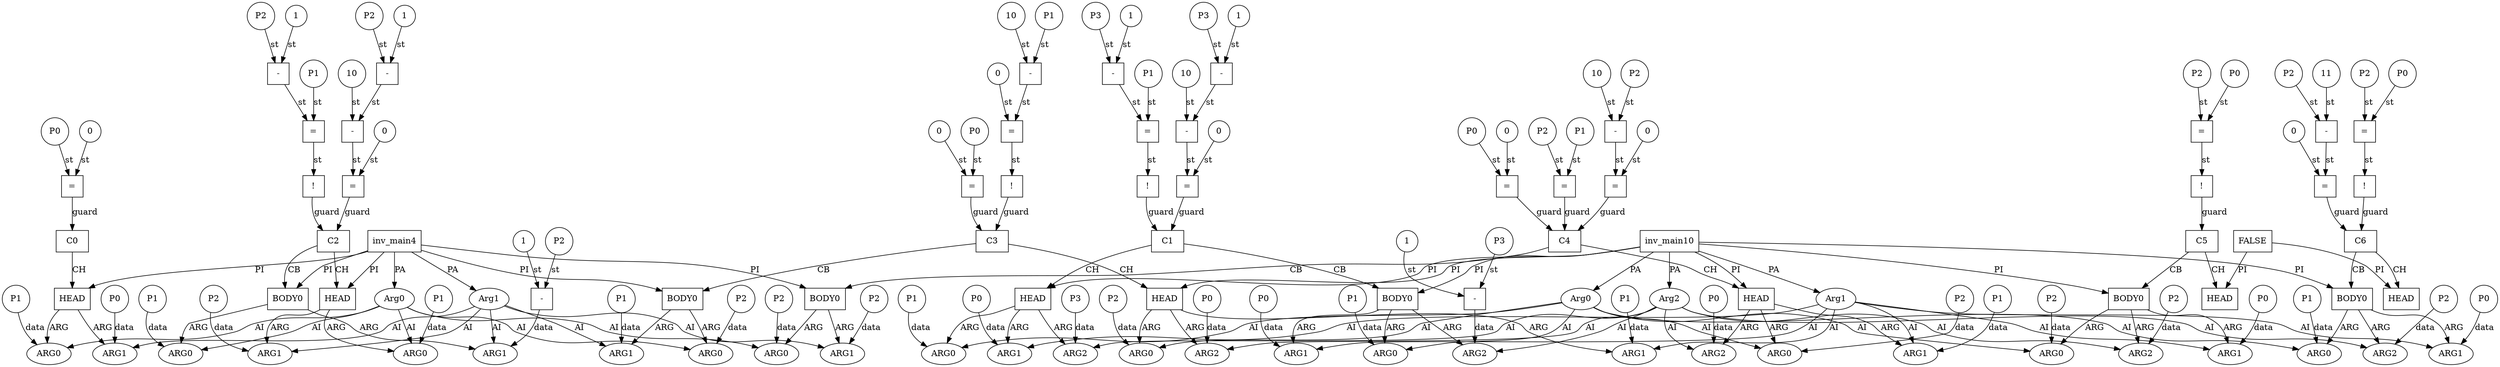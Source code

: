// Horn Graph
digraph {
	"predicate_0" [label="inv_main4"  nodeName="predicate_0" class=predicateName GNNNodeID=0 shape="box"]
	"predicateArgument_0" [label="Arg0"  nodeName="predicateArgument_0" class=predicateArgument GNNNodeID=1 shape="ellipse"]
		"predicate_0" -> "predicateArgument_0" [ label="PA"]
	"predicateArgument_1" [label="Arg1"  nodeName="predicateArgument_1" class=predicateArgument GNNNodeID=2 shape="ellipse"]
		"predicate_0" -> "predicateArgument_1" [ label="PA"]
	"predicate_1" [label="inv_main10"  nodeName="predicate_1" class=predicateName GNNNodeID=3 shape="box"]
	"predicateArgument_2" [label="Arg0"  nodeName="predicateArgument_2" class=predicateArgument GNNNodeID=4 shape="ellipse"]
		"predicate_1" -> "predicateArgument_2" [ label="PA"]
	"predicateArgument_3" [label="Arg1"  nodeName="predicateArgument_3" class=predicateArgument GNNNodeID=5 shape="ellipse"]
		"predicate_1" -> "predicateArgument_3" [ label="PA"]
	"predicateArgument_4" [label="Arg2"  nodeName="predicateArgument_4" class=predicateArgument GNNNodeID=6 shape="ellipse"]
		"predicate_1" -> "predicateArgument_4" [ label="PA"]
	"predicate_2" [label="FALSE"  nodeName="predicate_2" class=predicateName GNNNodeID=7 shape="box"]
	"clause_0" [label="C0"  nodeName="clause_0" class=clause GNNNodeID=8 shape="box"]
	"=_9" [label="="  nodeName="=_9" class=operator GNNNodeID=9 shape="square"]
		"=_9" -> "clause_0" [ label="guard"]
	"0_10" [label="0"  nodeName="0_10" class=constant GNNNodeID=10 shape="circle"]
		"0_10" -> "=_9" [ label="st"]
	"P0_11" [label="P0"  nodeName="P0_11" class=symbolicConstant GNNNodeID=11 shape="circle"]
		"P0_11" -> "=_9" [ label="st"]
	"clauseHead_0" [label="HEAD"  nodeName="clauseHead_0" class=clauseHead GNNNodeID=12 shape="box"]
		"clause_0" -> "clauseHead_0" [ label="CH"]
		"predicate_0" -> "clauseHead_0" [ label="PI"]
	"clauseArgument_0" [label="ARG0"  nodeName="clauseArgument_0" class=clauseArg GNNNodeID=13 shape="ellipse"]
		"clauseHead_0" -> "clauseArgument_0" [ label="ARG"]
		"predicateArgument_0" -> "clauseArgument_0" [ label="AI"]
	"P1_14" [label="P1"  nodeName="P1_14" class=symbolicConstant GNNNodeID=14 shape="circle"]
		"P1_14" -> "clauseArgument_0" [ label="data"]
	"clauseArgument_1" [label="ARG1"  nodeName="clauseArgument_1" class=clauseArg GNNNodeID=15 shape="ellipse"]
		"clauseHead_0" -> "clauseArgument_1" [ label="ARG"]
		"predicateArgument_1" -> "clauseArgument_1" [ label="AI"]
	"P0_16" [label="P0"  nodeName="P0_16" class=symbolicConstant GNNNodeID=16 shape="circle"]
		"P0_16" -> "clauseArgument_1" [ label="data"]
	"clause_1" [label="C1"  nodeName="clause_1" class=clause GNNNodeID=17 shape="box"]
	">=_18" [label="="  nodeName=">=_18" class=operator GNNNodeID=18 shape="square"]
		">=_18" -> "clause_1" [ label="guard"]
	"0_19" [label="0"  nodeName="0_19" class=constant GNNNodeID=19 shape="circle"]
		"0_19" -> ">=_18" [ label="st"]
	"-_20" [label="-"  nodeName="-_20" class=operator GNNNodeID=20 shape="square"]
		"-_20" -> ">=_18" [ label="st"]
	"10_21" [label="10"  nodeName="10_21" class=constant GNNNodeID=21 shape="circle"]
		"10_21" -> "-_20" [ label="st"]
	"-_22" [label="-"  nodeName="-_22" class=operator GNNNodeID=22 shape="square"]
		"-_22" -> "-_20" [ label="st"]
	"P3_23" [label="P3"  nodeName="P3_23" class=symbolicConstant GNNNodeID=23 shape="circle"]
		"P3_23" -> "-_22" [ label="st"]
	"1_24" [label="1"  nodeName="1_24" class=constant GNNNodeID=24 shape="circle"]
		"1_24" -> "-_22" [ label="st"]
	"!_25" [label="!"  nodeName="!_25" class=operator GNNNodeID=25 shape="square"]
		"!_25" -> "clause_1" [ label="guard"]
	"=_26" [label="="  nodeName="=_26" class=operator GNNNodeID=26 shape="square"]
		"=_26" -> "!_25" [ label="st"]
	"-_27" [label="-"  nodeName="-_27" class=operator GNNNodeID=27 shape="square"]
		"-_27" -> "=_26" [ label="st"]
	"P3_28" [label="P3"  nodeName="P3_28" class=symbolicConstant GNNNodeID=28 shape="circle"]
		"P3_28" -> "-_27" [ label="st"]
	"1_29" [label="1"  nodeName="1_29" class=constant GNNNodeID=29 shape="circle"]
		"1_29" -> "-_27" [ label="st"]
	"P1_30" [label="P1"  nodeName="P1_30" class=symbolicConstant GNNNodeID=30 shape="circle"]
		"P1_30" -> "=_26" [ label="st"]
	"clauseHead_1" [label="HEAD"  nodeName="clauseHead_1" class=clauseHead GNNNodeID=31 shape="box"]
		"clause_1" -> "clauseHead_1" [ label="CH"]
		"predicate_1" -> "clauseHead_1" [ label="PI"]
	"clauseArgument_2" [label="ARG0"  nodeName="clauseArgument_2" class=clauseArg GNNNodeID=32 shape="ellipse"]
		"clauseHead_1" -> "clauseArgument_2" [ label="ARG"]
		"predicateArgument_2" -> "clauseArgument_2" [ label="AI"]
	"P1_33" [label="P1"  nodeName="P1_33" class=symbolicConstant GNNNodeID=33 shape="circle"]
		"P1_33" -> "clauseArgument_2" [ label="data"]
	"clauseArgument_3" [label="ARG1"  nodeName="clauseArgument_3" class=clauseArg GNNNodeID=34 shape="ellipse"]
		"clauseHead_1" -> "clauseArgument_3" [ label="ARG"]
		"predicateArgument_3" -> "clauseArgument_3" [ label="AI"]
	"P0_35" [label="P0"  nodeName="P0_35" class=symbolicConstant GNNNodeID=35 shape="circle"]
		"P0_35" -> "clauseArgument_3" [ label="data"]
	"clauseArgument_4" [label="ARG2"  nodeName="clauseArgument_4" class=clauseArg GNNNodeID=36 shape="ellipse"]
		"clauseHead_1" -> "clauseArgument_4" [ label="ARG"]
		"predicateArgument_4" -> "clauseArgument_4" [ label="AI"]
	"P3_37" [label="P3"  nodeName="P3_37" class=symbolicConstant GNNNodeID=37 shape="circle"]
		"P3_37" -> "clauseArgument_4" [ label="data"]
	"clauseBody_0" [label="BODY0"  nodeName="clauseBody_0" class=clauseBody GNNNodeID=38 shape="box"]
		"clause_1" -> "clauseBody_0" [ label="CB"]
		"predicate_1" -> "clauseBody_0" [ label="PI"]
	"clauseArgument_5" [label="ARG0"  nodeName="clauseArgument_5" class=clauseArg GNNNodeID=39 shape="ellipse"]
		"clauseBody_0" -> "clauseArgument_5" [ label="ARG"]
		"predicateArgument_2" -> "clauseArgument_5" [ label="AI"]
	"P1_40" [label="P1"  nodeName="P1_40" class=symbolicConstant GNNNodeID=40 shape="circle"]
		"P1_40" -> "clauseArgument_5" [ label="data"]
	"clauseArgument_6" [label="ARG1"  nodeName="clauseArgument_6" class=clauseArg GNNNodeID=41 shape="ellipse"]
		"clauseBody_0" -> "clauseArgument_6" [ label="ARG"]
		"predicateArgument_3" -> "clauseArgument_6" [ label="AI"]
	"P0_42" [label="P0"  nodeName="P0_42" class=symbolicConstant GNNNodeID=42 shape="circle"]
		"P0_42" -> "clauseArgument_6" [ label="data"]
	"clauseArgument_7" [label="ARG2"  nodeName="clauseArgument_7" class=clauseArg GNNNodeID=43 shape="ellipse"]
		"clauseBody_0" -> "clauseArgument_7" [ label="ARG"]
		"predicateArgument_4" -> "clauseArgument_7" [ label="AI"]
	"-_44" [label="-"  nodeName="-_44" class=operator GNNNodeID=44 shape="square"]
		"-_44" -> "clauseArgument_7" [ label="data"]
	"P3_45" [label="P3"  nodeName="P3_45" class=symbolicConstant GNNNodeID=45 shape="circle"]
		"P3_45" -> "-_44" [ label="st"]
	"1_46" [label="1"  nodeName="1_46" class=constant GNNNodeID=46 shape="circle"]
		"1_46" -> "-_44" [ label="st"]
	"clause_2" [label="C2"  nodeName="clause_2" class=clause GNNNodeID=47 shape="box"]
	">=_48" [label="="  nodeName=">=_48" class=operator GNNNodeID=48 shape="square"]
		">=_48" -> "clause_2" [ label="guard"]
	"0_49" [label="0"  nodeName="0_49" class=constant GNNNodeID=49 shape="circle"]
		"0_49" -> ">=_48" [ label="st"]
	"-_50" [label="-"  nodeName="-_50" class=operator GNNNodeID=50 shape="square"]
		"-_50" -> ">=_48" [ label="st"]
	"10_51" [label="10"  nodeName="10_51" class=constant GNNNodeID=51 shape="circle"]
		"10_51" -> "-_50" [ label="st"]
	"-_52" [label="-"  nodeName="-_52" class=operator GNNNodeID=52 shape="square"]
		"-_52" -> "-_50" [ label="st"]
	"P2_53" [label="P2"  nodeName="P2_53" class=symbolicConstant GNNNodeID=53 shape="circle"]
		"P2_53" -> "-_52" [ label="st"]
	"1_54" [label="1"  nodeName="1_54" class=constant GNNNodeID=54 shape="circle"]
		"1_54" -> "-_52" [ label="st"]
	"!_55" [label="!"  nodeName="!_55" class=operator GNNNodeID=55 shape="square"]
		"!_55" -> "clause_2" [ label="guard"]
	"=_56" [label="="  nodeName="=_56" class=operator GNNNodeID=56 shape="square"]
		"=_56" -> "!_55" [ label="st"]
	"-_57" [label="-"  nodeName="-_57" class=operator GNNNodeID=57 shape="square"]
		"-_57" -> "=_56" [ label="st"]
	"P2_58" [label="P2"  nodeName="P2_58" class=symbolicConstant GNNNodeID=58 shape="circle"]
		"P2_58" -> "-_57" [ label="st"]
	"1_59" [label="1"  nodeName="1_59" class=constant GNNNodeID=59 shape="circle"]
		"1_59" -> "-_57" [ label="st"]
	"P1_60" [label="P1"  nodeName="P1_60" class=symbolicConstant GNNNodeID=60 shape="circle"]
		"P1_60" -> "=_56" [ label="st"]
	"clauseHead_2" [label="HEAD"  nodeName="clauseHead_2" class=clauseHead GNNNodeID=61 shape="box"]
		"clause_2" -> "clauseHead_2" [ label="CH"]
		"predicate_0" -> "clauseHead_2" [ label="PI"]
	"clauseArgument_8" [label="ARG0"  nodeName="clauseArgument_8" class=clauseArg GNNNodeID=62 shape="ellipse"]
		"clauseHead_2" -> "clauseArgument_8" [ label="ARG"]
		"predicateArgument_0" -> "clauseArgument_8" [ label="AI"]
	"P1_63" [label="P1"  nodeName="P1_63" class=symbolicConstant GNNNodeID=63 shape="circle"]
		"P1_63" -> "clauseArgument_8" [ label="data"]
	"clauseArgument_9" [label="ARG1"  nodeName="clauseArgument_9" class=clauseArg GNNNodeID=64 shape="ellipse"]
		"clauseHead_2" -> "clauseArgument_9" [ label="ARG"]
		"predicateArgument_1" -> "clauseArgument_9" [ label="AI"]
	"P2_65" [label="P2"  nodeName="P2_65" class=symbolicConstant GNNNodeID=65 shape="circle"]
		"P2_65" -> "clauseArgument_9" [ label="data"]
	"clauseBody_1" [label="BODY0"  nodeName="clauseBody_1" class=clauseBody GNNNodeID=66 shape="box"]
		"clause_2" -> "clauseBody_1" [ label="CB"]
		"predicate_0" -> "clauseBody_1" [ label="PI"]
	"clauseArgument_10" [label="ARG0"  nodeName="clauseArgument_10" class=clauseArg GNNNodeID=67 shape="ellipse"]
		"clauseBody_1" -> "clauseArgument_10" [ label="ARG"]
		"predicateArgument_0" -> "clauseArgument_10" [ label="AI"]
	"P1_68" [label="P1"  nodeName="P1_68" class=symbolicConstant GNNNodeID=68 shape="circle"]
		"P1_68" -> "clauseArgument_10" [ label="data"]
	"clauseArgument_11" [label="ARG1"  nodeName="clauseArgument_11" class=clauseArg GNNNodeID=69 shape="ellipse"]
		"clauseBody_1" -> "clauseArgument_11" [ label="ARG"]
		"predicateArgument_1" -> "clauseArgument_11" [ label="AI"]
	"-_70" [label="-"  nodeName="-_70" class=operator GNNNodeID=70 shape="square"]
		"-_70" -> "clauseArgument_11" [ label="data"]
	"P2_71" [label="P2"  nodeName="P2_71" class=symbolicConstant GNNNodeID=71 shape="circle"]
		"P2_71" -> "-_70" [ label="st"]
	"1_72" [label="1"  nodeName="1_72" class=constant GNNNodeID=72 shape="circle"]
		"1_72" -> "-_70" [ label="st"]
	"clause_3" [label="C3"  nodeName="clause_3" class=clause GNNNodeID=73 shape="box"]
	"!_74" [label="!"  nodeName="!_74" class=operator GNNNodeID=74 shape="square"]
		"!_74" -> "clause_3" [ label="guard"]
	">=_75" [label="="  nodeName=">=_75" class=operator GNNNodeID=75 shape="square"]
		">=_75" -> "!_74" [ label="st"]
	"0_76" [label="0"  nodeName="0_76" class=constant GNNNodeID=76 shape="circle"]
		"0_76" -> ">=_75" [ label="st"]
	"-_77" [label="-"  nodeName="-_77" class=operator GNNNodeID=77 shape="square"]
		"-_77" -> ">=_75" [ label="st"]
	"10_78" [label="10"  nodeName="10_78" class=constant GNNNodeID=78 shape="circle"]
		"10_78" -> "-_77" [ label="st"]
	"P1_79" [label="P1"  nodeName="P1_79" class=symbolicConstant GNNNodeID=79 shape="circle"]
		"P1_79" -> "-_77" [ label="st"]
	"=_80" [label="="  nodeName="=_80" class=operator GNNNodeID=80 shape="square"]
		"=_80" -> "clause_3" [ label="guard"]
	"0_81" [label="0"  nodeName="0_81" class=constant GNNNodeID=81 shape="circle"]
		"0_81" -> "=_80" [ label="st"]
	"P0_82" [label="P0"  nodeName="P0_82" class=symbolicConstant GNNNodeID=82 shape="circle"]
		"P0_82" -> "=_80" [ label="st"]
	"clauseHead_3" [label="HEAD"  nodeName="clauseHead_3" class=clauseHead GNNNodeID=83 shape="box"]
		"clause_3" -> "clauseHead_3" [ label="CH"]
		"predicate_1" -> "clauseHead_3" [ label="PI"]
	"clauseArgument_12" [label="ARG0"  nodeName="clauseArgument_12" class=clauseArg GNNNodeID=84 shape="ellipse"]
		"clauseHead_3" -> "clauseArgument_12" [ label="ARG"]
		"predicateArgument_2" -> "clauseArgument_12" [ label="AI"]
	"P2_85" [label="P2"  nodeName="P2_85" class=symbolicConstant GNNNodeID=85 shape="circle"]
		"P2_85" -> "clauseArgument_12" [ label="data"]
	"clauseArgument_13" [label="ARG1"  nodeName="clauseArgument_13" class=clauseArg GNNNodeID=86 shape="ellipse"]
		"clauseHead_3" -> "clauseArgument_13" [ label="ARG"]
		"predicateArgument_3" -> "clauseArgument_13" [ label="AI"]
	"P1_87" [label="P1"  nodeName="P1_87" class=symbolicConstant GNNNodeID=87 shape="circle"]
		"P1_87" -> "clauseArgument_13" [ label="data"]
	"clauseArgument_14" [label="ARG2"  nodeName="clauseArgument_14" class=clauseArg GNNNodeID=88 shape="ellipse"]
		"clauseHead_3" -> "clauseArgument_14" [ label="ARG"]
		"predicateArgument_4" -> "clauseArgument_14" [ label="AI"]
	"P0_89" [label="P0"  nodeName="P0_89" class=symbolicConstant GNNNodeID=89 shape="circle"]
		"P0_89" -> "clauseArgument_14" [ label="data"]
	"clauseBody_2" [label="BODY0"  nodeName="clauseBody_2" class=clauseBody GNNNodeID=90 shape="box"]
		"clause_3" -> "clauseBody_2" [ label="CB"]
		"predicate_0" -> "clauseBody_2" [ label="PI"]
	"clauseArgument_15" [label="ARG0"  nodeName="clauseArgument_15" class=clauseArg GNNNodeID=91 shape="ellipse"]
		"clauseBody_2" -> "clauseArgument_15" [ label="ARG"]
		"predicateArgument_0" -> "clauseArgument_15" [ label="AI"]
	"P2_92" [label="P2"  nodeName="P2_92" class=symbolicConstant GNNNodeID=92 shape="circle"]
		"P2_92" -> "clauseArgument_15" [ label="data"]
	"clauseArgument_16" [label="ARG1"  nodeName="clauseArgument_16" class=clauseArg GNNNodeID=93 shape="ellipse"]
		"clauseBody_2" -> "clauseArgument_16" [ label="ARG"]
		"predicateArgument_1" -> "clauseArgument_16" [ label="AI"]
	"P1_94" [label="P1"  nodeName="P1_94" class=symbolicConstant GNNNodeID=94 shape="circle"]
		"P1_94" -> "clauseArgument_16" [ label="data"]
	"clause_4" [label="C4"  nodeName="clause_4" class=clause GNNNodeID=95 shape="box"]
	">=_96" [label="="  nodeName=">=_96" class=operator GNNNodeID=96 shape="square"]
		">=_96" -> "clause_4" [ label="guard"]
	"0_97" [label="0"  nodeName="0_97" class=constant GNNNodeID=97 shape="circle"]
		"0_97" -> ">=_96" [ label="st"]
	"-_98" [label="-"  nodeName="-_98" class=operator GNNNodeID=98 shape="square"]
		"-_98" -> ">=_96" [ label="st"]
	"10_99" [label="10"  nodeName="10_99" class=constant GNNNodeID=99 shape="circle"]
		"10_99" -> "-_98" [ label="st"]
	"P2_100" [label="P2"  nodeName="P2_100" class=symbolicConstant GNNNodeID=100 shape="circle"]
		"P2_100" -> "-_98" [ label="st"]
	"=_101" [label="="  nodeName="=_101" class=operator GNNNodeID=101 shape="square"]
		"=_101" -> "clause_4" [ label="guard"]
	"0_102" [label="0"  nodeName="0_102" class=constant GNNNodeID=102 shape="circle"]
		"0_102" -> "=_101" [ label="st"]
	"P0_103" [label="P0"  nodeName="P0_103" class=symbolicConstant GNNNodeID=103 shape="circle"]
		"P0_103" -> "=_101" [ label="st"]
	"=_104" [label="="  nodeName="=_104" class=operator GNNNodeID=104 shape="square"]
		"=_104" -> "clause_4" [ label="guard"]
	"P1_105" [label="P1"  nodeName="P1_105" class=symbolicConstant GNNNodeID=105 shape="circle"]
		"P1_105" -> "=_104" [ label="st"]
	"P2_106" [label="P2"  nodeName="P2_106" class=symbolicConstant GNNNodeID=106 shape="circle"]
		"P2_106" -> "=_104" [ label="st"]
	"clauseHead_4" [label="HEAD"  nodeName="clauseHead_4" class=clauseHead GNNNodeID=107 shape="box"]
		"clause_4" -> "clauseHead_4" [ label="CH"]
		"predicate_1" -> "clauseHead_4" [ label="PI"]
	"clauseArgument_17" [label="ARG0"  nodeName="clauseArgument_17" class=clauseArg GNNNodeID=108 shape="ellipse"]
		"clauseHead_4" -> "clauseArgument_17" [ label="ARG"]
		"predicateArgument_2" -> "clauseArgument_17" [ label="AI"]
	"P2_109" [label="P2"  nodeName="P2_109" class=symbolicConstant GNNNodeID=109 shape="circle"]
		"P2_109" -> "clauseArgument_17" [ label="data"]
	"clauseArgument_18" [label="ARG1"  nodeName="clauseArgument_18" class=clauseArg GNNNodeID=110 shape="ellipse"]
		"clauseHead_4" -> "clauseArgument_18" [ label="ARG"]
		"predicateArgument_3" -> "clauseArgument_18" [ label="AI"]
	"P1_111" [label="P1"  nodeName="P1_111" class=symbolicConstant GNNNodeID=111 shape="circle"]
		"P1_111" -> "clauseArgument_18" [ label="data"]
	"clauseArgument_19" [label="ARG2"  nodeName="clauseArgument_19" class=clauseArg GNNNodeID=112 shape="ellipse"]
		"clauseHead_4" -> "clauseArgument_19" [ label="ARG"]
		"predicateArgument_4" -> "clauseArgument_19" [ label="AI"]
	"P0_113" [label="P0"  nodeName="P0_113" class=symbolicConstant GNNNodeID=113 shape="circle"]
		"P0_113" -> "clauseArgument_19" [ label="data"]
	"clauseBody_3" [label="BODY0"  nodeName="clauseBody_3" class=clauseBody GNNNodeID=114 shape="box"]
		"clause_4" -> "clauseBody_3" [ label="CB"]
		"predicate_0" -> "clauseBody_3" [ label="PI"]
	"clauseArgument_20" [label="ARG0"  nodeName="clauseArgument_20" class=clauseArg GNNNodeID=115 shape="ellipse"]
		"clauseBody_3" -> "clauseArgument_20" [ label="ARG"]
		"predicateArgument_0" -> "clauseArgument_20" [ label="AI"]
	"P2_116" [label="P2"  nodeName="P2_116" class=symbolicConstant GNNNodeID=116 shape="circle"]
		"P2_116" -> "clauseArgument_20" [ label="data"]
	"clauseArgument_21" [label="ARG1"  nodeName="clauseArgument_21" class=clauseArg GNNNodeID=117 shape="ellipse"]
		"clauseBody_3" -> "clauseArgument_21" [ label="ARG"]
		"predicateArgument_1" -> "clauseArgument_21" [ label="AI"]
	"P2_118" [label="P2"  nodeName="P2_118" class=symbolicConstant GNNNodeID=118 shape="circle"]
		"P2_118" -> "clauseArgument_21" [ label="data"]
	"clause_5" [label="C5"  nodeName="clause_5" class=clause GNNNodeID=119 shape="box"]
	"!_120" [label="!"  nodeName="!_120" class=operator GNNNodeID=120 shape="square"]
		"!_120" -> "clause_5" [ label="guard"]
	"=_121" [label="="  nodeName="=_121" class=operator GNNNodeID=121 shape="square"]
		"=_121" -> "!_120" [ label="st"]
	"P2_122" [label="P2"  nodeName="P2_122" class=symbolicConstant GNNNodeID=122 shape="circle"]
		"P2_122" -> "=_121" [ label="st"]
	"P0_123" [label="P0"  nodeName="P0_123" class=symbolicConstant GNNNodeID=123 shape="circle"]
		"P0_123" -> "=_121" [ label="st"]
	"clauseHead_5" [label="HEAD"  nodeName="clauseHead_5" class=clauseHead GNNNodeID=124 shape="box"]
		"clause_5" -> "clauseHead_5" [ label="CH"]
		"predicate_2" -> "clauseHead_5" [ label="PI"]
	"clauseBody_4" [label="BODY0"  nodeName="clauseBody_4" class=clauseBody GNNNodeID=125 shape="box"]
		"clause_5" -> "clauseBody_4" [ label="CB"]
		"predicate_1" -> "clauseBody_4" [ label="PI"]
	"clauseArgument_22" [label="ARG0"  nodeName="clauseArgument_22" class=clauseArg GNNNodeID=126 shape="ellipse"]
		"clauseBody_4" -> "clauseArgument_22" [ label="ARG"]
		"predicateArgument_2" -> "clauseArgument_22" [ label="AI"]
	"P2_127" [label="P2"  nodeName="P2_127" class=symbolicConstant GNNNodeID=127 shape="circle"]
		"P2_127" -> "clauseArgument_22" [ label="data"]
	"clauseArgument_23" [label="ARG1"  nodeName="clauseArgument_23" class=clauseArg GNNNodeID=128 shape="ellipse"]
		"clauseBody_4" -> "clauseArgument_23" [ label="ARG"]
		"predicateArgument_3" -> "clauseArgument_23" [ label="AI"]
	"P0_129" [label="P0"  nodeName="P0_129" class=symbolicConstant GNNNodeID=129 shape="circle"]
		"P0_129" -> "clauseArgument_23" [ label="data"]
	"clauseArgument_24" [label="ARG2"  nodeName="clauseArgument_24" class=clauseArg GNNNodeID=130 shape="ellipse"]
		"clauseBody_4" -> "clauseArgument_24" [ label="ARG"]
		"predicateArgument_4" -> "clauseArgument_24" [ label="AI"]
	"P2_131" [label="P2"  nodeName="P2_131" class=symbolicConstant GNNNodeID=131 shape="circle"]
		"P2_131" -> "clauseArgument_24" [ label="data"]
	"clause_6" [label="C6"  nodeName="clause_6" class=clause GNNNodeID=132 shape="box"]
	"!_133" [label="!"  nodeName="!_133" class=operator GNNNodeID=133 shape="square"]
		"!_133" -> "clause_6" [ label="guard"]
	"=_134" [label="="  nodeName="=_134" class=operator GNNNodeID=134 shape="square"]
		"=_134" -> "!_133" [ label="st"]
	"P2_135" [label="P2"  nodeName="P2_135" class=symbolicConstant GNNNodeID=135 shape="circle"]
		"P2_135" -> "=_134" [ label="st"]
	"P0_136" [label="P0"  nodeName="P0_136" class=symbolicConstant GNNNodeID=136 shape="circle"]
		"P0_136" -> "=_134" [ label="st"]
	">=_137" [label="="  nodeName=">=_137" class=operator GNNNodeID=137 shape="square"]
		">=_137" -> "clause_6" [ label="guard"]
	"0_138" [label="0"  nodeName="0_138" class=constant GNNNodeID=138 shape="circle"]
		"0_138" -> ">=_137" [ label="st"]
	"-_139" [label="-"  nodeName="-_139" class=operator GNNNodeID=139 shape="square"]
		"-_139" -> ">=_137" [ label="st"]
	"P2_140" [label="P2"  nodeName="P2_140" class=symbolicConstant GNNNodeID=140 shape="circle"]
		"P2_140" -> "-_139" [ label="st"]
	"11_141" [label="11"  nodeName="11_141" class=constant GNNNodeID=141 shape="circle"]
		"11_141" -> "-_139" [ label="st"]
	"clauseHead_6" [label="HEAD"  nodeName="clauseHead_6" class=clauseHead GNNNodeID=142 shape="box"]
		"clause_6" -> "clauseHead_6" [ label="CH"]
		"predicate_2" -> "clauseHead_6" [ label="PI"]
	"clauseBody_5" [label="BODY0"  nodeName="clauseBody_5" class=clauseBody GNNNodeID=143 shape="box"]
		"clause_6" -> "clauseBody_5" [ label="CB"]
		"predicate_1" -> "clauseBody_5" [ label="PI"]
	"clauseArgument_25" [label="ARG0"  nodeName="clauseArgument_25" class=clauseArg GNNNodeID=144 shape="ellipse"]
		"clauseBody_5" -> "clauseArgument_25" [ label="ARG"]
		"predicateArgument_2" -> "clauseArgument_25" [ label="AI"]
	"P1_145" [label="P1"  nodeName="P1_145" class=symbolicConstant GNNNodeID=145 shape="circle"]
		"P1_145" -> "clauseArgument_25" [ label="data"]
	"clauseArgument_26" [label="ARG1"  nodeName="clauseArgument_26" class=clauseArg GNNNodeID=146 shape="ellipse"]
		"clauseBody_5" -> "clauseArgument_26" [ label="ARG"]
		"predicateArgument_3" -> "clauseArgument_26" [ label="AI"]
	"P0_147" [label="P0"  nodeName="P0_147" class=symbolicConstant GNNNodeID=147 shape="circle"]
		"P0_147" -> "clauseArgument_26" [ label="data"]
	"clauseArgument_27" [label="ARG2"  nodeName="clauseArgument_27" class=clauseArg GNNNodeID=148 shape="ellipse"]
		"clauseBody_5" -> "clauseArgument_27" [ label="ARG"]
		"predicateArgument_4" -> "clauseArgument_27" [ label="AI"]
	"P2_149" [label="P2"  nodeName="P2_149" class=symbolicConstant GNNNodeID=149 shape="circle"]
		"P2_149" -> "clauseArgument_27" [ label="data"]
}
